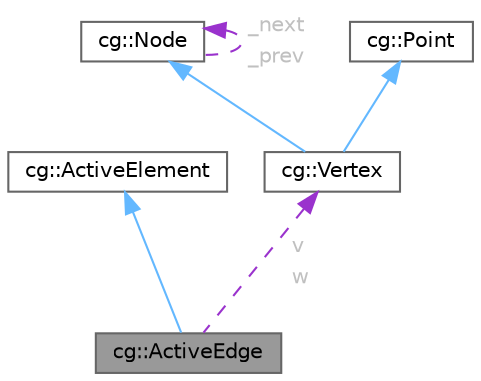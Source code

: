 digraph "cg::ActiveEdge"
{
 // LATEX_PDF_SIZE
  bgcolor="transparent";
  edge [fontname=Helvetica,fontsize=10,labelfontname=Helvetica,labelfontsize=10];
  node [fontname=Helvetica,fontsize=10,shape=box,height=0.2,width=0.4];
  Node1 [id="Node000001",label="cg::ActiveEdge",height=0.2,width=0.4,color="gray40", fillcolor="grey60", style="filled", fontcolor="black",tooltip=" "];
  Node2 -> Node1 [id="edge1_Node000001_Node000002",dir="back",color="steelblue1",style="solid",tooltip=" "];
  Node2 [id="Node000002",label="cg::ActiveElement",height=0.2,width=0.4,color="gray40", fillcolor="white", style="filled",URL="$classcg_1_1_active_element.html",tooltip=" "];
  Node3 -> Node1 [id="edge2_Node000001_Node000003",dir="back",color="darkorchid3",style="dashed",tooltip=" ",label=<<TABLE CELLBORDER="0" BORDER="0"><TR><TD VALIGN="top" ALIGN="LEFT" CELLPADDING="1" CELLSPACING="0">v</TD></TR>
<TR><TD VALIGN="top" ALIGN="LEFT" CELLPADDING="1" CELLSPACING="0">w</TD></TR>
</TABLE>> ,fontcolor="grey" ];
  Node3 [id="Node000003",label="cg::Vertex",height=0.2,width=0.4,color="gray40", fillcolor="white", style="filled",URL="$classcg_1_1_vertex.html",tooltip=" "];
  Node4 -> Node3 [id="edge3_Node000003_Node000004",dir="back",color="steelblue1",style="solid",tooltip=" "];
  Node4 [id="Node000004",label="cg::Node",height=0.2,width=0.4,color="gray40", fillcolor="white", style="filled",URL="$classcg_1_1_node.html",tooltip=" "];
  Node4 -> Node4 [id="edge4_Node000004_Node000004",dir="back",color="darkorchid3",style="dashed",tooltip=" ",label=<<TABLE CELLBORDER="0" BORDER="0"><TR><TD VALIGN="top" ALIGN="LEFT" CELLPADDING="1" CELLSPACING="0">_next</TD></TR>
<TR><TD VALIGN="top" ALIGN="LEFT" CELLPADDING="1" CELLSPACING="0">_prev</TD></TR>
</TABLE>> ,fontcolor="grey" ];
  Node5 -> Node3 [id="edge5_Node000003_Node000005",dir="back",color="steelblue1",style="solid",tooltip=" "];
  Node5 [id="Node000005",label="cg::Point",height=0.2,width=0.4,color="gray40", fillcolor="white", style="filled",URL="$classcg_1_1_point.html",tooltip=" "];
}
